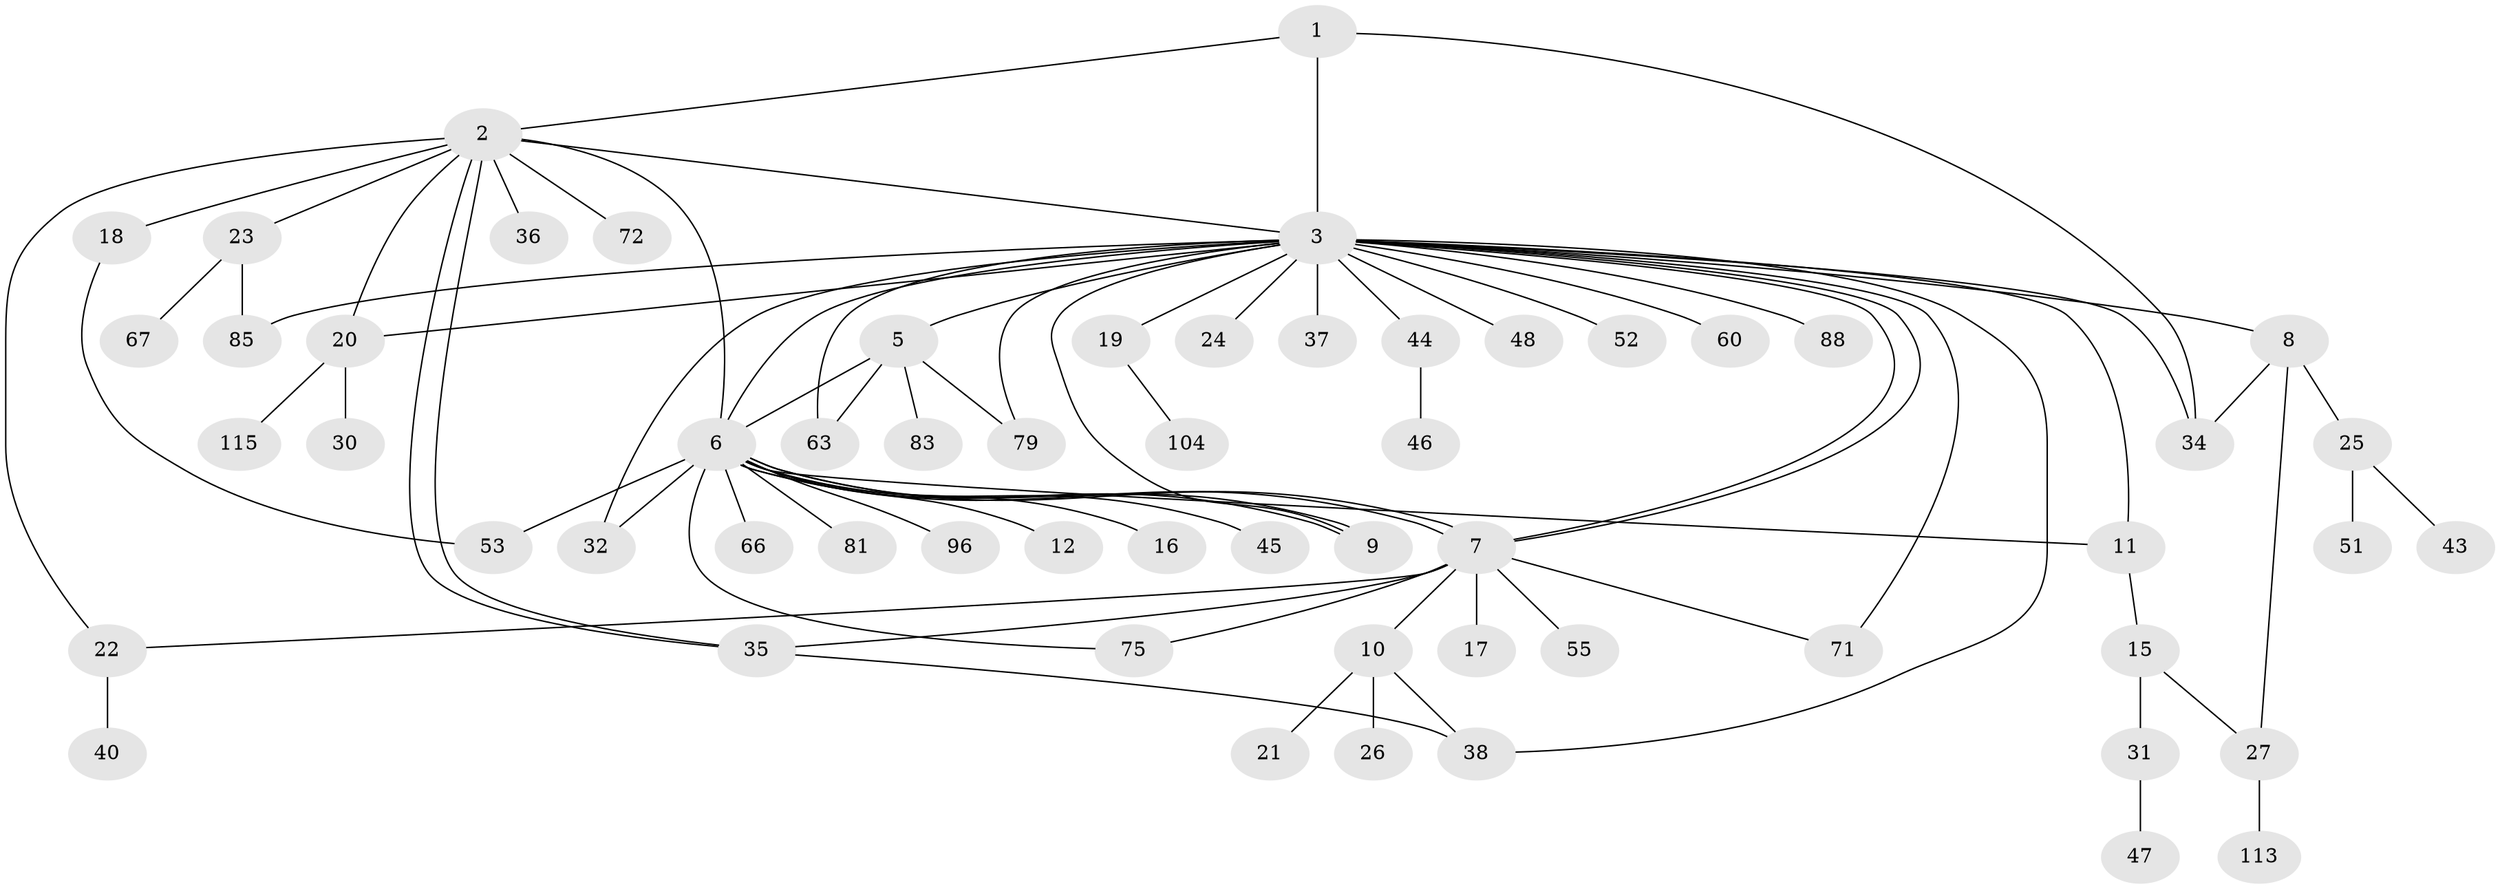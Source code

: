 // original degree distribution, {6: 0.03361344537815126, 12: 0.01680672268907563, 16: 0.008403361344537815, 18: 0.008403361344537815, 8: 0.01680672268907563, 19: 0.008403361344537815, 4: 0.05042016806722689, 3: 0.09243697478991597, 1: 0.5042016806722689, 2: 0.21008403361344538, 5: 0.04201680672268908, 7: 0.008403361344537815}
// Generated by graph-tools (version 1.1) at 2025/14/03/09/25 04:14:43]
// undirected, 59 vertices, 83 edges
graph export_dot {
graph [start="1"]
  node [color=gray90,style=filled];
  1 [super="+56+33+99+76"];
  2 [super="+94+95+57"];
  3 [super="+14+70+61+39+4+77+111+91"];
  5 [super="+54"];
  6 [super="+65"];
  7 [super="+59+49"];
  8;
  9 [super="+13+64"];
  10;
  11;
  12;
  15;
  16;
  17;
  18;
  19;
  20;
  21;
  22;
  23 [super="+28+68"];
  24;
  25 [super="+42+86"];
  26;
  27;
  30;
  31;
  32 [super="+73"];
  34 [super="+114"];
  35 [super="+116"];
  36;
  37 [super="+82"];
  38;
  40;
  43;
  44 [super="+69"];
  45;
  46;
  47;
  48;
  51;
  52;
  53;
  55;
  60;
  63;
  66;
  67;
  71;
  72;
  75;
  79 [super="+93"];
  81;
  83;
  85;
  88;
  96;
  104;
  113;
  115;
  1 -- 2;
  1 -- 34;
  1 -- 3;
  2 -- 3;
  2 -- 6 [weight=2];
  2 -- 18;
  2 -- 20;
  2 -- 23;
  2 -- 35;
  2 -- 35;
  2 -- 36;
  2 -- 72;
  2 -- 22;
  3 -- 5 [weight=5];
  3 -- 7 [weight=2];
  3 -- 7;
  3 -- 19;
  3 -- 44 [weight=2];
  3 -- 63;
  3 -- 32;
  3 -- 20;
  3 -- 52;
  3 -- 85;
  3 -- 6 [weight=2];
  3 -- 71;
  3 -- 8 [weight=3];
  3 -- 11;
  3 -- 79;
  3 -- 24;
  3 -- 88;
  3 -- 34;
  3 -- 37;
  3 -- 38;
  3 -- 48;
  3 -- 60 [weight=2];
  3 -- 9 [weight=2];
  5 -- 6;
  5 -- 79;
  5 -- 83;
  5 -- 63;
  6 -- 7;
  6 -- 7;
  6 -- 9;
  6 -- 9;
  6 -- 11;
  6 -- 12;
  6 -- 16;
  6 -- 32;
  6 -- 45;
  6 -- 53;
  6 -- 66;
  6 -- 75;
  6 -- 81;
  6 -- 96;
  7 -- 10;
  7 -- 17;
  7 -- 22;
  7 -- 35;
  7 -- 71;
  7 -- 75;
  7 -- 55;
  8 -- 25;
  8 -- 27;
  8 -- 34;
  10 -- 21;
  10 -- 26;
  10 -- 38;
  11 -- 15;
  15 -- 27;
  15 -- 31;
  18 -- 53;
  19 -- 104;
  20 -- 30;
  20 -- 115;
  22 -- 40;
  23 -- 67;
  23 -- 85;
  25 -- 43;
  25 -- 51;
  27 -- 113;
  31 -- 47;
  35 -- 38;
  44 -- 46;
}
